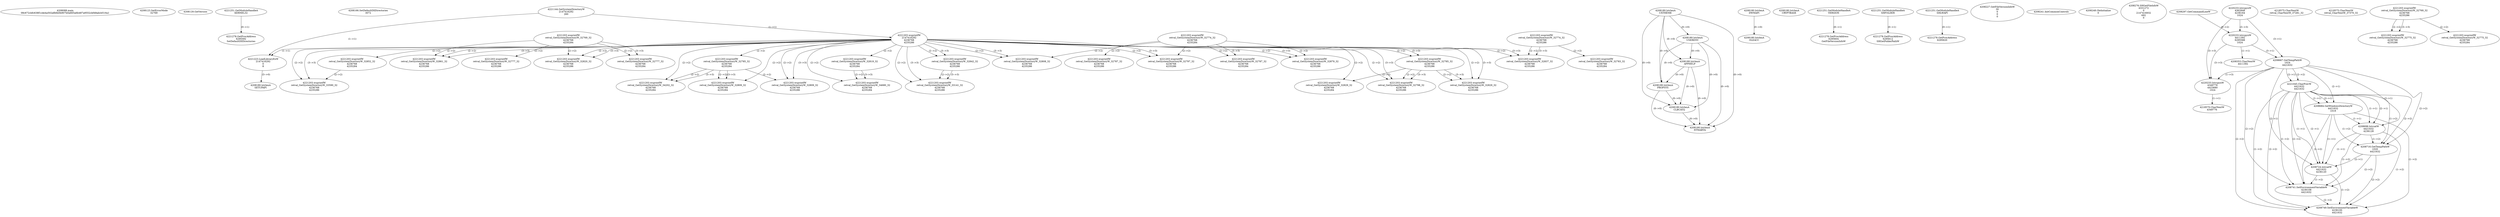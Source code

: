 // Global SCDG with merge call
digraph {
	0 [label="4208088.main
08c672cbfc638f1cde4a502afb6b0b907b0a665a6b487a9552cbf48abcb516a1"]
	1 [label="4208123.SetErrorMode
32769"]
	2 [label="4208129.GetVersion
"]
	3 [label="4221251.GetModuleHandleA
KERNEL32"]
	4 [label="4221278.GetProcAddress
6295592
SetDefaultDllDirectories"]
	3 -> 4 [label="(0-->1)"]
	5 [label="4208166.SetDefaultDllDirectories
3072"]
	6 [label="4221144.GetSystemDirectoryW
2147416292
260"]
	7 [label="4221203.wsprintfW
2147416292
4236768
4235286"]
	6 -> 7 [label="(1-->1)"]
	8 [label="4221223.LoadLibraryExW
2147416292
0
8"]
	6 -> 8 [label="(1-->1)"]
	7 -> 8 [label="(1-->1)"]
	9 [label="4208180.lstrlenA
UXTHEME"]
	10 [label="4208180.lstrlenA
USERENV"]
	9 -> 10 [label="(0-->0)"]
	11 [label="4208180.lstrlenA
SETUPAPI"]
	8 -> 11 [label="(3-->0)"]
	12 [label="4208180.lstrlenA
APPHELP"]
	9 -> 12 [label="(0-->0)"]
	10 -> 12 [label="(0-->0)"]
	13 [label="4208180.lstrlenA
PROPSYS"]
	9 -> 13 [label="(0-->0)"]
	10 -> 13 [label="(0-->0)"]
	12 -> 13 [label="(0-->0)"]
	14 [label="4208180.lstrlenA
DWMAPI"]
	15 [label="4208180.lstrlenA
CRYPTBASE"]
	16 [label="4208180.lstrlenA
OLEACC"]
	14 -> 16 [label="(0-->0)"]
	17 [label="4221203.wsprintfW
retval_GetSystemDirectoryW_32852_32
4236768
4235284"]
	7 -> 17 [label="(2-->2)"]
	18 [label="4221203.wsprintfW
retval_GetSystemDirectoryW_33590_32
4236768
4235286"]
	7 -> 18 [label="(2-->2)"]
	17 -> 18 [label="(2-->2)"]
	7 -> 18 [label="(3-->3)"]
	19 [label="4208180.lstrlenA
CLBCATQ"]
	9 -> 19 [label="(0-->0)"]
	10 -> 19 [label="(0-->0)"]
	12 -> 19 [label="(0-->0)"]
	13 -> 19 [label="(0-->0)"]
	20 [label="4208180.lstrlenA
NTMARTA"]
	9 -> 20 [label="(0-->0)"]
	10 -> 20 [label="(0-->0)"]
	12 -> 20 [label="(0-->0)"]
	13 -> 20 [label="(0-->0)"]
	19 -> 20 [label="(0-->0)"]
	21 [label="4221251.GetModuleHandleA
VERSION"]
	22 [label="4221278.GetProcAddress
6295604
GetFileVersionInfoW"]
	21 -> 22 [label="(0-->1)"]
	23 [label="4221251.GetModuleHandleA
SHFOLDER"]
	24 [label="4221278.GetProcAddress
6295612
SHGetFolderPathW"]
	23 -> 24 [label="(0-->1)"]
	25 [label="4221251.GetModuleHandleA
SHLWAPI"]
	26 [label="4221278.GetProcAddress
6295620
"]
	25 -> 26 [label="(0-->1)"]
	27 [label="4208227.GetFileVersionInfoW
30
0
0
0"]
	28 [label="4208241.InitCommonControls
"]
	29 [label="4208248.OleInitialize
0"]
	30 [label="4208276.SHGetFileInfoW
4331272
0
2147416932
692
0"]
	31 [label="4220233.lstrcpynW
4362848
4236164
1024"]
	32 [label="4208297.GetCommandLineW
"]
	33 [label="4220233.lstrcpynW
4411392
6295588
1024"]
	32 -> 33 [label="(0-->2)"]
	31 -> 33 [label="(3-->3)"]
	34 [label="4208353.CharNextW
4411392"]
	33 -> 34 [label="(1-->1)"]
	35 [label="4208667.GetTempPathW
1024
4421632"]
	31 -> 35 [label="(3-->1)"]
	33 -> 35 [label="(3-->1)"]
	36 [label="4221045.CharPrevW
4421632
4421632"]
	35 -> 36 [label="(2-->1)"]
	35 -> 36 [label="(2-->2)"]
	37 [label="4208684.GetWindowsDirectoryW
4421632
1019"]
	35 -> 37 [label="(2-->1)"]
	36 -> 37 [label="(1-->1)"]
	36 -> 37 [label="(2-->1)"]
	38 [label="4208696.lstrcatW
4421632
4236128"]
	35 -> 38 [label="(2-->1)"]
	36 -> 38 [label="(1-->1)"]
	36 -> 38 [label="(2-->1)"]
	37 -> 38 [label="(1-->1)"]
	39 [label="4221203.wsprintfW
retval_GetSystemDirectoryW_32769_32
4236768
4235284"]
	40 [label="4221203.wsprintfW
retval_GetSystemDirectoryW_32861_32
4236768
4235286"]
	7 -> 40 [label="(2-->2)"]
	39 -> 40 [label="(2-->2)"]
	7 -> 40 [label="(3-->3)"]
	41 [label="4208716.GetTempPathW
1020
4421632"]
	35 -> 41 [label="(2-->2)"]
	36 -> 41 [label="(1-->2)"]
	36 -> 41 [label="(2-->2)"]
	37 -> 41 [label="(1-->2)"]
	38 -> 41 [label="(1-->2)"]
	42 [label="4208724.lstrcatW
4421632
4236120"]
	35 -> 42 [label="(2-->1)"]
	36 -> 42 [label="(1-->1)"]
	36 -> 42 [label="(2-->1)"]
	37 -> 42 [label="(1-->1)"]
	38 -> 42 [label="(1-->1)"]
	41 -> 42 [label="(2-->1)"]
	43 [label="4208741.SetEnvironmentVariableW
4236108
4421632"]
	35 -> 43 [label="(2-->2)"]
	36 -> 43 [label="(1-->2)"]
	36 -> 43 [label="(2-->2)"]
	37 -> 43 [label="(1-->2)"]
	38 -> 43 [label="(1-->2)"]
	41 -> 43 [label="(2-->2)"]
	42 -> 43 [label="(1-->2)"]
	44 [label="4208749.SetEnvironmentVariableW
4236100
4421632"]
	35 -> 44 [label="(2-->2)"]
	36 -> 44 [label="(1-->2)"]
	36 -> 44 [label="(2-->2)"]
	37 -> 44 [label="(1-->2)"]
	38 -> 44 [label="(1-->2)"]
	41 -> 44 [label="(2-->2)"]
	42 -> 44 [label="(1-->2)"]
	43 -> 44 [label="(2-->2)"]
	45 [label="4220233.lstrcpynW
4349776
4423680
1024"]
	31 -> 45 [label="(3-->3)"]
	33 -> 45 [label="(3-->3)"]
	35 -> 45 [label="(1-->3)"]
	46 [label="4218570.CharNextW
4349776"]
	45 -> 46 [label="(1-->1)"]
	47 [label="4218575.CharNextW
retval_CharNextW_37281_32"]
	48 [label="4221203.wsprintfW
retval_GetSystemDirectoryW_32785_32
4236768
4235284"]
	7 -> 48 [label="(2-->2)"]
	49 [label="4221203.wsprintfW
retval_GetSystemDirectoryW_34202_32
4236768
4235284"]
	7 -> 49 [label="(2-->2)"]
	48 -> 49 [label="(2-->2)"]
	48 -> 49 [label="(3-->3)"]
	50 [label="4221203.wsprintfW
retval_GetSystemDirectoryW_32819_32
4236768
4235284"]
	7 -> 50 [label="(2-->2)"]
	51 [label="4221203.wsprintfW
retval_GetSystemDirectoryW_34680_32
4236768
4235284"]
	7 -> 51 [label="(2-->2)"]
	50 -> 51 [label="(2-->2)"]
	50 -> 51 [label="(3-->3)"]
	52 [label="4218575.CharNextW
retval_CharNextW_37370_32"]
	53 [label="4221203.wsprintfW
retval_GetSystemDirectoryW_32842_32
4236768
4235286"]
	7 -> 53 [label="(2-->2)"]
	7 -> 53 [label="(3-->3)"]
	54 [label="4221203.wsprintfW
retval_GetSystemDirectoryW_33141_32
4236768
4235286"]
	7 -> 54 [label="(2-->2)"]
	53 -> 54 [label="(2-->2)"]
	7 -> 54 [label="(3-->3)"]
	53 -> 54 [label="(3-->3)"]
	55 [label="4221203.wsprintfW
retval_GetSystemDirectoryW_32769_32
4236768
4235286"]
	56 [label="4221203.wsprintfW
retval_GetSystemDirectoryW_32775_32
4236768
4235286"]
	55 -> 56 [label="(2-->2)"]
	55 -> 56 [label="(3-->3)"]
	57 [label="4221203.wsprintfW
retval_GetSystemDirectoryW_32775_32
4236768
4235284"]
	55 -> 57 [label="(2-->2)"]
	58 [label="4221203.wsprintfW
retval_GetSystemDirectoryW_32774_32
4236768
4235284"]
	59 [label="4221203.wsprintfW
retval_GetSystemDirectoryW_32787_32
4236768
4235286"]
	58 -> 59 [label="(2-->2)"]
	60 [label="4221203.wsprintfW
retval_GetSystemDirectoryW_32774_32
4236768
4235286"]
	61 [label="4221203.wsprintfW
retval_GetSystemDirectoryW_32783_32
4236768
4235284"]
	60 -> 61 [label="(2-->2)"]
	62 [label="4221203.wsprintfW
retval_GetSystemDirectoryW_32809_32
4236768
4235284"]
	7 -> 62 [label="(2-->2)"]
	48 -> 62 [label="(2-->2)"]
	48 -> 62 [label="(3-->3)"]
	63 [label="4221203.wsprintfW
retval_GetSystemDirectoryW_32808_32
4236768
4235286"]
	7 -> 63 [label="(2-->2)"]
	58 -> 63 [label="(2-->2)"]
	7 -> 63 [label="(3-->3)"]
	64 [label="4221203.wsprintfW
retval_GetSystemDirectoryW_32797_32
4236768
4235286"]
	7 -> 64 [label="(2-->2)"]
	58 -> 64 [label="(2-->2)"]
	7 -> 64 [label="(3-->3)"]
	65 [label="4221203.wsprintfW
retval_GetSystemDirectoryW_32777_32
4236768
4235286"]
	39 -> 65 [label="(2-->2)"]
	66 [label="4221203.wsprintfW
retval_GetSystemDirectoryW_32820_32
4236768
4235286"]
	7 -> 66 [label="(2-->2)"]
	39 -> 66 [label="(2-->2)"]
	7 -> 66 [label="(3-->3)"]
	67 [label="4221203.wsprintfW
retval_GetSystemDirectoryW_32787_32
4236768
4235284"]
	58 -> 67 [label="(2-->2)"]
	58 -> 67 [label="(3-->3)"]
	68 [label="4221203.wsprintfW
retval_GetSystemDirectoryW_32809_32
4236768
4235286"]
	7 -> 68 [label="(2-->2)"]
	48 -> 68 [label="(2-->2)"]
	7 -> 68 [label="(3-->3)"]
	69 [label="4221203.wsprintfW
retval_GetSystemDirectoryW_32785_32
4236768
4235286"]
	7 -> 69 [label="(2-->2)"]
	7 -> 69 [label="(3-->3)"]
	70 [label="4221203.wsprintfW
retval_GetSystemDirectoryW_32829_32
4236768
4235284"]
	7 -> 70 [label="(2-->2)"]
	69 -> 70 [label="(2-->2)"]
	71 [label="4221203.wsprintfW
retval_GetSystemDirectoryW_32798_32
4236768
4235286"]
	7 -> 71 [label="(2-->2)"]
	69 -> 71 [label="(2-->2)"]
	7 -> 71 [label="(3-->3)"]
	69 -> 71 [label="(3-->3)"]
	72 [label="4221203.wsprintfW
retval_GetSystemDirectoryW_32777_32
4236768
4235284"]
	39 -> 72 [label="(2-->2)"]
	39 -> 72 [label="(3-->3)"]
	73 [label="4221203.wsprintfW
retval_GetSystemDirectoryW_32829_32
4236768
4235286"]
	7 -> 73 [label="(2-->2)"]
	69 -> 73 [label="(2-->2)"]
	7 -> 73 [label="(3-->3)"]
	69 -> 73 [label="(3-->3)"]
	74 [label="4221203.wsprintfW
retval_GetSystemDirectoryW_32837_32
4236768
4235286"]
	7 -> 74 [label="(2-->2)"]
	60 -> 74 [label="(2-->2)"]
	7 -> 74 [label="(3-->3)"]
	60 -> 74 [label="(3-->3)"]
	75 [label="4221203.wsprintfW
retval_GetSystemDirectoryW_32879_32
4236768
4235286"]
	7 -> 75 [label="(2-->2)"]
	58 -> 75 [label="(2-->2)"]
	7 -> 75 [label="(3-->3)"]
}
